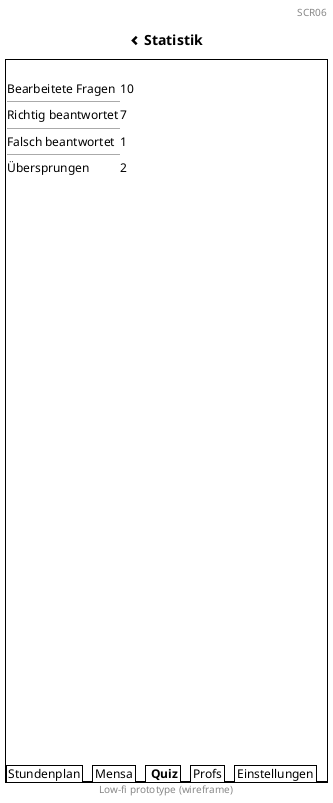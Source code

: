 @startsalt
title <&chevron-left> Statistik
header SCR06
footer Low-fi prototype (wireframe)
{+
{
    .    
    Bearbeitete Fragen | 10
    ----
    Richtig beantwortet | 7
    ----
    Falsch beantwortet | 1
    ----
    Übersprungen | 2
    .
    .
    .
    .
    .
    .
    .
    .
    .
    .
    .
    .
    .
    .
    .
    .
    .
    .
    .
    .
    .
    .
    .
    .
    .
    .
    .
    .
    .
    .
    .
    .
}
{/ Stundenplan | Mensa | <b> Quiz | Profs | Einstellungen }
}

@endsalt

